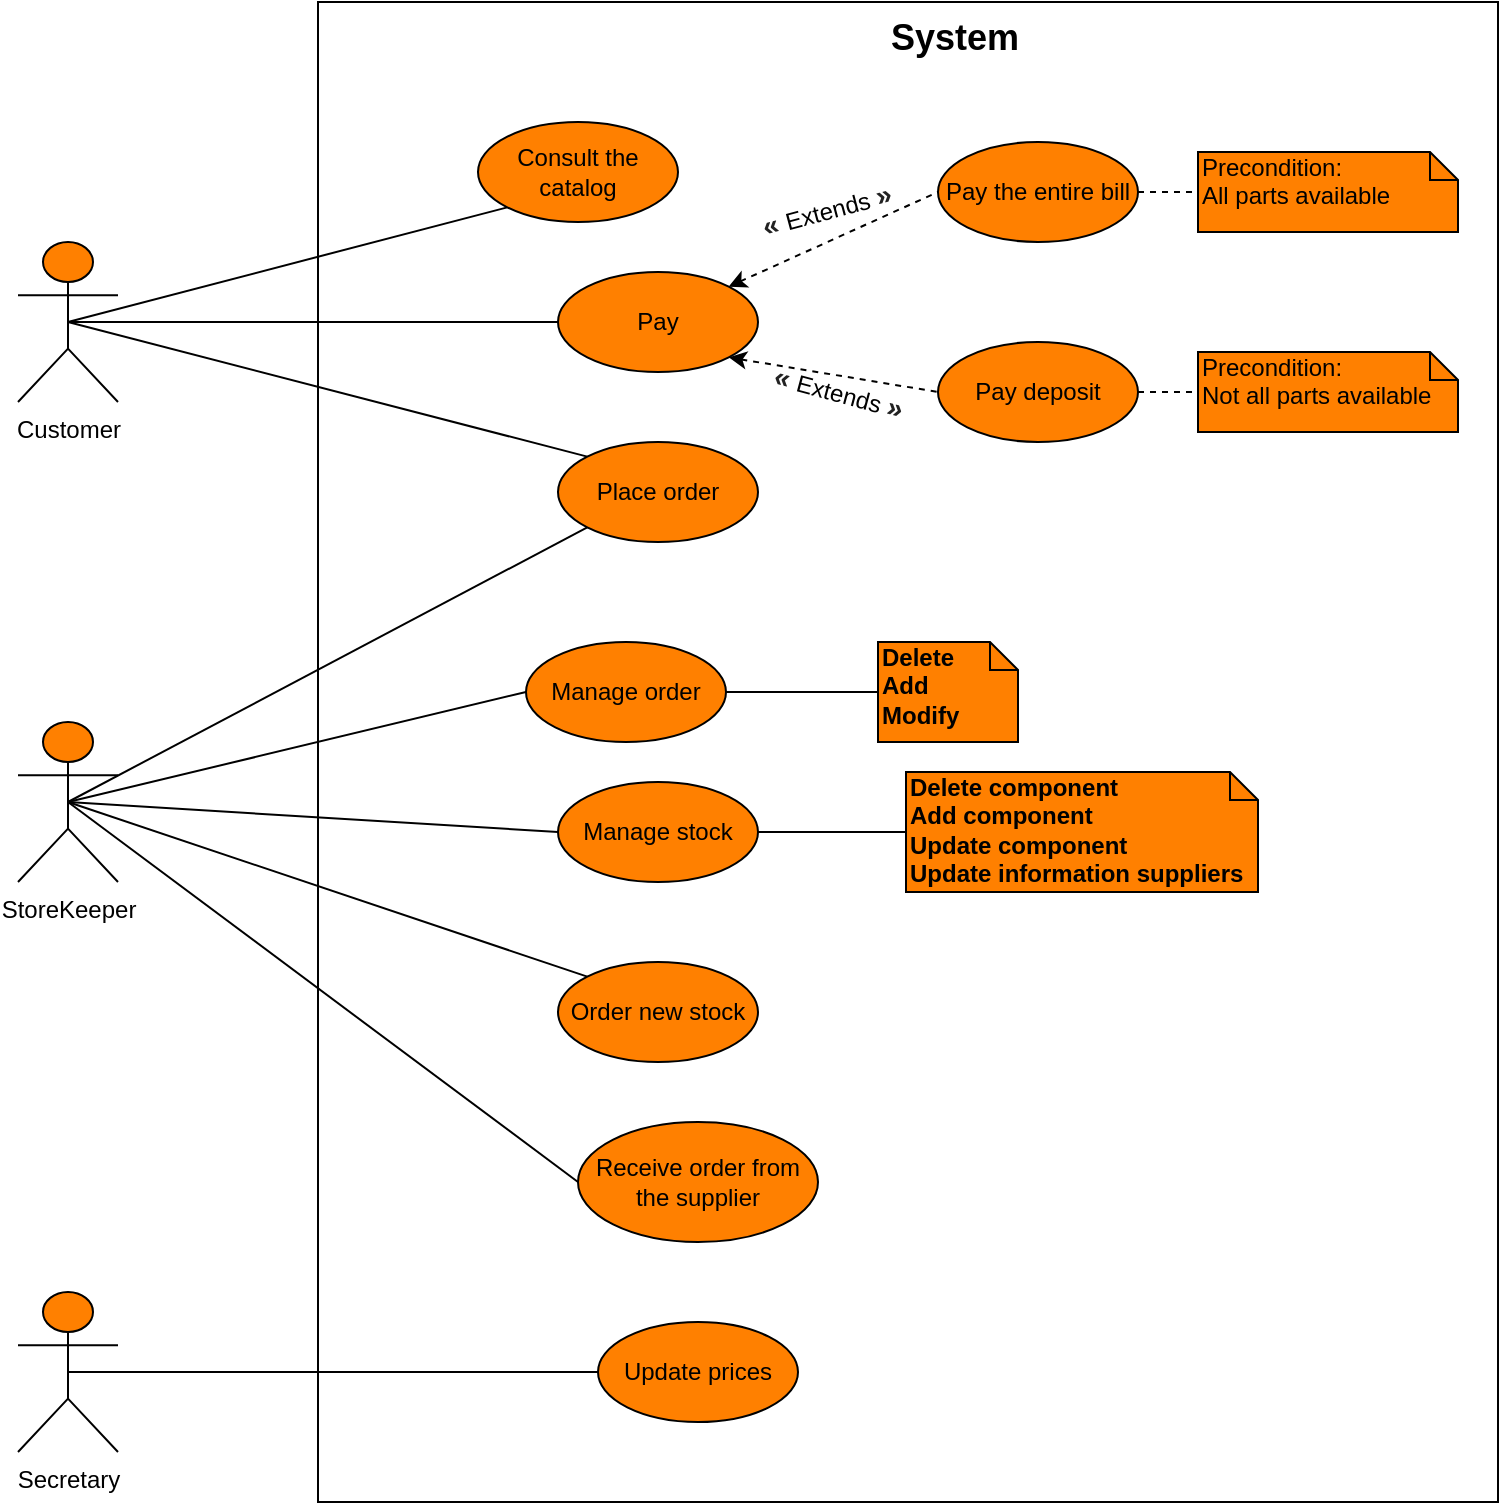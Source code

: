 <mxfile version="13.1.3" type="github">
  <diagram id="_nqqN67LRk4HF15CclCg" name="Page-1">
    <mxGraphModel dx="1038" dy="575" grid="1" gridSize="10" guides="1" tooltips="1" connect="1" arrows="1" fold="1" page="1" pageScale="1" pageWidth="827" pageHeight="1169" math="0" shadow="0">
      <root>
        <mxCell id="0" />
        <mxCell id="1" parent="0" />
        <mxCell id="74lm53n2JMhIqZqNxfBe-33" style="rounded=0;orthogonalLoop=1;jettySize=auto;html=1;exitX=0.5;exitY=0.5;exitDx=0;exitDy=0;exitPerimeter=0;entryX=0;entryY=1;entryDx=0;entryDy=0;endArrow=none;endFill=0;" parent="1" source="74lm53n2JMhIqZqNxfBe-5" target="74lm53n2JMhIqZqNxfBe-14" edge="1">
          <mxGeometry relative="1" as="geometry" />
        </mxCell>
        <mxCell id="74lm53n2JMhIqZqNxfBe-34" style="edgeStyle=none;rounded=0;orthogonalLoop=1;jettySize=auto;html=1;exitX=0.5;exitY=0.5;exitDx=0;exitDy=0;exitPerimeter=0;entryX=0;entryY=0.5;entryDx=0;entryDy=0;endArrow=none;endFill=0;" parent="1" source="74lm53n2JMhIqZqNxfBe-5" target="74lm53n2JMhIqZqNxfBe-15" edge="1">
          <mxGeometry relative="1" as="geometry" />
        </mxCell>
        <mxCell id="74lm53n2JMhIqZqNxfBe-36" style="edgeStyle=none;rounded=0;orthogonalLoop=1;jettySize=auto;html=1;exitX=0.5;exitY=0.5;exitDx=0;exitDy=0;exitPerimeter=0;entryX=0;entryY=0;entryDx=0;entryDy=0;endArrow=none;endFill=0;" parent="1" source="74lm53n2JMhIqZqNxfBe-5" target="74lm53n2JMhIqZqNxfBe-21" edge="1">
          <mxGeometry relative="1" as="geometry" />
        </mxCell>
        <mxCell id="74lm53n2JMhIqZqNxfBe-5" value="Customer" style="shape=umlActor;verticalLabelPosition=bottom;labelBackgroundColor=#ffffff;verticalAlign=top;html=1;fillColor=#FF8000;" parent="1" vertex="1">
          <mxGeometry x="60" y="150" width="50" height="80" as="geometry" />
        </mxCell>
        <mxCell id="74lm53n2JMhIqZqNxfBe-60" style="edgeStyle=none;rounded=0;orthogonalLoop=1;jettySize=auto;html=1;exitX=0.5;exitY=0.5;exitDx=0;exitDy=0;exitPerimeter=0;entryX=0;entryY=0.5;entryDx=0;entryDy=0;endArrow=none;endFill=0;" parent="1" source="74lm53n2JMhIqZqNxfBe-7" target="74lm53n2JMhIqZqNxfBe-27" edge="1">
          <mxGeometry relative="1" as="geometry" />
        </mxCell>
        <mxCell id="74lm53n2JMhIqZqNxfBe-61" style="edgeStyle=none;rounded=0;orthogonalLoop=1;jettySize=auto;html=1;exitX=0.5;exitY=0.5;exitDx=0;exitDy=0;exitPerimeter=0;entryX=0;entryY=1;entryDx=0;entryDy=0;endArrow=none;endFill=0;" parent="1" source="74lm53n2JMhIqZqNxfBe-7" target="74lm53n2JMhIqZqNxfBe-21" edge="1">
          <mxGeometry relative="1" as="geometry" />
        </mxCell>
        <mxCell id="jOXL6sWvSibmMj9UJlUn-1" style="rounded=0;orthogonalLoop=1;jettySize=auto;html=1;exitX=0.5;exitY=0.5;exitDx=0;exitDy=0;exitPerimeter=0;entryX=0;entryY=0;entryDx=0;entryDy=0;endArrow=none;endFill=0;" parent="1" source="74lm53n2JMhIqZqNxfBe-7" target="74lm53n2JMhIqZqNxfBe-28" edge="1">
          <mxGeometry relative="1" as="geometry" />
        </mxCell>
        <mxCell id="05OnY0UxV8EWdSRaD54e-12" style="edgeStyle=none;rounded=0;orthogonalLoop=1;jettySize=auto;html=1;exitX=0.5;exitY=0.5;exitDx=0;exitDy=0;exitPerimeter=0;endArrow=none;endFill=0;entryX=0;entryY=0.5;entryDx=0;entryDy=0;" parent="1" source="74lm53n2JMhIqZqNxfBe-7" target="05OnY0UxV8EWdSRaD54e-13" edge="1">
          <mxGeometry relative="1" as="geometry">
            <mxPoint x="330" y="590" as="targetPoint" />
          </mxGeometry>
        </mxCell>
        <mxCell id="e2dD077gLvljIYBreIsI-4" style="rounded=0;orthogonalLoop=1;jettySize=auto;html=1;exitX=0.5;exitY=0.5;exitDx=0;exitDy=0;exitPerimeter=0;entryX=0;entryY=0.5;entryDx=0;entryDy=0;endArrow=none;endFill=0;" parent="1" source="74lm53n2JMhIqZqNxfBe-7" target="e2dD077gLvljIYBreIsI-1" edge="1">
          <mxGeometry relative="1" as="geometry" />
        </mxCell>
        <mxCell id="74lm53n2JMhIqZqNxfBe-7" value="StoreKeeper" style="shape=umlActor;verticalLabelPosition=bottom;labelBackgroundColor=#ffffff;verticalAlign=top;html=1;fillColor=#FF8000;" parent="1" vertex="1">
          <mxGeometry x="60" y="390" width="50" height="80" as="geometry" />
        </mxCell>
        <mxCell id="74lm53n2JMhIqZqNxfBe-14" value="Consult the catalog" style="ellipse;whiteSpace=wrap;html=1;fillColor=#FF8000;" parent="1" vertex="1">
          <mxGeometry x="290" y="90" width="100" height="50" as="geometry" />
        </mxCell>
        <mxCell id="74lm53n2JMhIqZqNxfBe-39" style="edgeStyle=none;rounded=0;orthogonalLoop=1;jettySize=auto;html=1;exitX=1;exitY=0;exitDx=0;exitDy=0;endArrow=none;endFill=0;entryX=0;entryY=0.5;entryDx=0;entryDy=0;startArrow=classic;startFill=1;dashed=1;" parent="1" source="74lm53n2JMhIqZqNxfBe-15" target="74lm53n2JMhIqZqNxfBe-17" edge="1">
          <mxGeometry relative="1" as="geometry" />
        </mxCell>
        <mxCell id="74lm53n2JMhIqZqNxfBe-40" style="edgeStyle=none;rounded=0;orthogonalLoop=1;jettySize=auto;html=1;exitX=1;exitY=1;exitDx=0;exitDy=0;entryX=0;entryY=0.5;entryDx=0;entryDy=0;endArrow=none;endFill=0;startArrow=classic;startFill=1;dashed=1;" parent="1" source="74lm53n2JMhIqZqNxfBe-15" target="74lm53n2JMhIqZqNxfBe-16" edge="1">
          <mxGeometry relative="1" as="geometry" />
        </mxCell>
        <mxCell id="74lm53n2JMhIqZqNxfBe-15" value="Pay" style="ellipse;whiteSpace=wrap;html=1;fillColor=#FF8000;" parent="1" vertex="1">
          <mxGeometry x="330" y="165" width="100" height="50" as="geometry" />
        </mxCell>
        <mxCell id="74lm53n2JMhIqZqNxfBe-54" style="edgeStyle=none;rounded=0;orthogonalLoop=1;jettySize=auto;html=1;exitX=1;exitY=0.5;exitDx=0;exitDy=0;entryX=0;entryY=0.5;entryDx=0;entryDy=0;entryPerimeter=0;endArrow=none;endFill=0;dashed=1;" parent="1" source="74lm53n2JMhIqZqNxfBe-16" target="74lm53n2JMhIqZqNxfBe-32" edge="1">
          <mxGeometry relative="1" as="geometry" />
        </mxCell>
        <mxCell id="74lm53n2JMhIqZqNxfBe-16" value="Pay deposit" style="ellipse;whiteSpace=wrap;html=1;fillColor=#FF8000;" parent="1" vertex="1">
          <mxGeometry x="520" y="200" width="100" height="50" as="geometry" />
        </mxCell>
        <mxCell id="74lm53n2JMhIqZqNxfBe-56" style="edgeStyle=none;rounded=0;orthogonalLoop=1;jettySize=auto;html=1;exitX=1;exitY=0.5;exitDx=0;exitDy=0;entryX=0;entryY=0.5;entryDx=0;entryDy=0;entryPerimeter=0;endArrow=none;endFill=0;dashed=1;" parent="1" source="74lm53n2JMhIqZqNxfBe-17" target="74lm53n2JMhIqZqNxfBe-31" edge="1">
          <mxGeometry relative="1" as="geometry" />
        </mxCell>
        <mxCell id="74lm53n2JMhIqZqNxfBe-17" value="Pay the entire bill" style="ellipse;whiteSpace=wrap;html=1;fillColor=#FF8000;" parent="1" vertex="1">
          <mxGeometry x="520" y="100" width="100" height="50" as="geometry" />
        </mxCell>
        <mxCell id="74lm53n2JMhIqZqNxfBe-21" value="Place order" style="ellipse;whiteSpace=wrap;html=1;fillColor=#FF8000;" parent="1" vertex="1">
          <mxGeometry x="330" y="250" width="100" height="50" as="geometry" />
        </mxCell>
        <mxCell id="74lm53n2JMhIqZqNxfBe-57" style="edgeStyle=none;rounded=0;orthogonalLoop=1;jettySize=auto;html=1;exitX=1;exitY=0.5;exitDx=0;exitDy=0;entryX=0;entryY=0.5;entryDx=0;entryDy=0;entryPerimeter=0;endArrow=none;endFill=0;" parent="1" source="74lm53n2JMhIqZqNxfBe-27" target="74lm53n2JMhIqZqNxfBe-30" edge="1">
          <mxGeometry relative="1" as="geometry" />
        </mxCell>
        <mxCell id="74lm53n2JMhIqZqNxfBe-27" value="Manage order" style="ellipse;whiteSpace=wrap;html=1;fillColor=#FF8000;" parent="1" vertex="1">
          <mxGeometry x="314" y="350" width="100" height="50" as="geometry" />
        </mxCell>
        <mxCell id="74lm53n2JMhIqZqNxfBe-28" value="Order new stock" style="ellipse;whiteSpace=wrap;html=1;fillColor=#FF8000;" parent="1" vertex="1">
          <mxGeometry x="330" y="510" width="100" height="50" as="geometry" />
        </mxCell>
        <mxCell id="74lm53n2JMhIqZqNxfBe-30" value="&lt;b&gt;Delete&lt;br&gt;Add&lt;br&gt;Modify&lt;/b&gt;" style="shape=note;whiteSpace=wrap;html=1;size=14;verticalAlign=top;align=left;spacingTop=-6;fillColor=#FF8000;" parent="1" vertex="1">
          <mxGeometry x="490" y="350" width="70" height="50" as="geometry" />
        </mxCell>
        <mxCell id="74lm53n2JMhIqZqNxfBe-31" value="Precondition:&lt;br&gt;All parts available" style="shape=note;whiteSpace=wrap;html=1;size=14;verticalAlign=top;align=left;spacingTop=-6;fillColor=#FF8000;" parent="1" vertex="1">
          <mxGeometry x="650" y="105" width="130" height="40" as="geometry" />
        </mxCell>
        <mxCell id="74lm53n2JMhIqZqNxfBe-32" value="Precondition:&lt;br&gt;Not all parts available" style="shape=note;whiteSpace=wrap;html=1;size=14;verticalAlign=top;align=left;spacingTop=-6;fillColor=#FF8000;" parent="1" vertex="1">
          <mxGeometry x="650" y="205" width="130" height="40" as="geometry" />
        </mxCell>
        <mxCell id="jOXL6sWvSibmMj9UJlUn-5" value="&lt;b style=&quot;color: rgb(34 , 34 , 34) ; font-family: sans-serif ; font-size: 14px ; white-space: normal&quot;&gt;«&amp;nbsp;&lt;/b&gt;Extends&amp;nbsp;&lt;b style=&quot;color: rgb(34 , 34 , 34) ; font-family: sans-serif ; font-size: 14px ; white-space: normal&quot;&gt;»&lt;/b&gt;" style="text;html=1;align=center;verticalAlign=middle;resizable=0;points=[];autosize=1;rotation=15;fillColor=none;" parent="1" vertex="1">
          <mxGeometry x="430" y="215" width="80" height="20" as="geometry" />
        </mxCell>
        <mxCell id="jOXL6sWvSibmMj9UJlUn-8" value="&lt;b style=&quot;color: rgb(34 , 34 , 34) ; font-family: sans-serif ; font-size: 14px ; white-space: normal&quot;&gt;«&amp;nbsp;&lt;/b&gt;Extends&amp;nbsp;&lt;b style=&quot;color: rgb(34 , 34 , 34) ; font-family: sans-serif ; font-size: 14px ; white-space: normal&quot;&gt;»&lt;/b&gt;" style="text;html=1;align=center;verticalAlign=middle;resizable=0;points=[];autosize=1;rotation=-15;fillColor=none;" parent="1" vertex="1">
          <mxGeometry x="424" y="124" width="80" height="20" as="geometry" />
        </mxCell>
        <mxCell id="jOXL6sWvSibmMj9UJlUn-14" value="&lt;b&gt;&lt;font style=&quot;font-size: 18px&quot;&gt;System&lt;/font&gt;&lt;/b&gt;" style="text;html=1;align=center;verticalAlign=middle;resizable=0;points=[];autosize=1;" parent="1" vertex="1">
          <mxGeometry x="488" y="38" width="80" height="20" as="geometry" />
        </mxCell>
        <mxCell id="05OnY0UxV8EWdSRaD54e-11" style="rounded=0;orthogonalLoop=1;jettySize=auto;html=1;exitX=0.5;exitY=0.5;exitDx=0;exitDy=0;exitPerimeter=0;entryX=0;entryY=0.5;entryDx=0;entryDy=0;endArrow=none;endFill=0;" parent="1" source="05OnY0UxV8EWdSRaD54e-5" target="05OnY0UxV8EWdSRaD54e-10" edge="1">
          <mxGeometry relative="1" as="geometry" />
        </mxCell>
        <mxCell id="05OnY0UxV8EWdSRaD54e-5" value="Secretary" style="shape=umlActor;verticalLabelPosition=bottom;labelBackgroundColor=#ffffff;verticalAlign=top;html=1;fillColor=#FF8000;" parent="1" vertex="1">
          <mxGeometry x="60" y="675" width="50" height="80" as="geometry" />
        </mxCell>
        <mxCell id="05OnY0UxV8EWdSRaD54e-10" value="Update prices" style="ellipse;whiteSpace=wrap;html=1;fillColor=#FF8000;" parent="1" vertex="1">
          <mxGeometry x="350" y="690" width="100" height="50" as="geometry" />
        </mxCell>
        <mxCell id="05OnY0UxV8EWdSRaD54e-13" value="Receive order from the supplier" style="ellipse;whiteSpace=wrap;html=1;fillColor=#FF8000;" parent="1" vertex="1">
          <mxGeometry x="340" y="590" width="120" height="60" as="geometry" />
        </mxCell>
        <mxCell id="e2dD077gLvljIYBreIsI-3" style="edgeStyle=orthogonalEdgeStyle;rounded=0;orthogonalLoop=1;jettySize=auto;html=1;exitX=1;exitY=0.5;exitDx=0;exitDy=0;entryX=0;entryY=0.5;entryDx=0;entryDy=0;entryPerimeter=0;endArrow=none;endFill=0;" parent="1" source="e2dD077gLvljIYBreIsI-1" target="e2dD077gLvljIYBreIsI-2" edge="1">
          <mxGeometry relative="1" as="geometry" />
        </mxCell>
        <mxCell id="e2dD077gLvljIYBreIsI-1" value="Manage stock" style="ellipse;whiteSpace=wrap;html=1;fillColor=#FF8000;" parent="1" vertex="1">
          <mxGeometry x="330" y="420" width="100" height="50" as="geometry" />
        </mxCell>
        <mxCell id="e2dD077gLvljIYBreIsI-2" value="&lt;b&gt;Delete component&lt;br&gt;Add component&lt;br&gt;&lt;/b&gt;&lt;div&gt;&lt;b&gt;Update component&lt;/b&gt;&lt;/div&gt;&lt;b&gt;Update information suppliers&lt;/b&gt;" style="shape=note;whiteSpace=wrap;html=1;size=14;verticalAlign=top;align=left;spacingTop=-6;fillColor=#FF8000;" parent="1" vertex="1">
          <mxGeometry x="504" y="415" width="176" height="60" as="geometry" />
        </mxCell>
        <mxCell id="9h_WLCqoFygfFq7jF_zg-1" value="" style="rounded=0;whiteSpace=wrap;html=1;fillColor=none;" parent="1" vertex="1">
          <mxGeometry x="210" y="30" width="590" height="750" as="geometry" />
        </mxCell>
      </root>
    </mxGraphModel>
  </diagram>
</mxfile>
